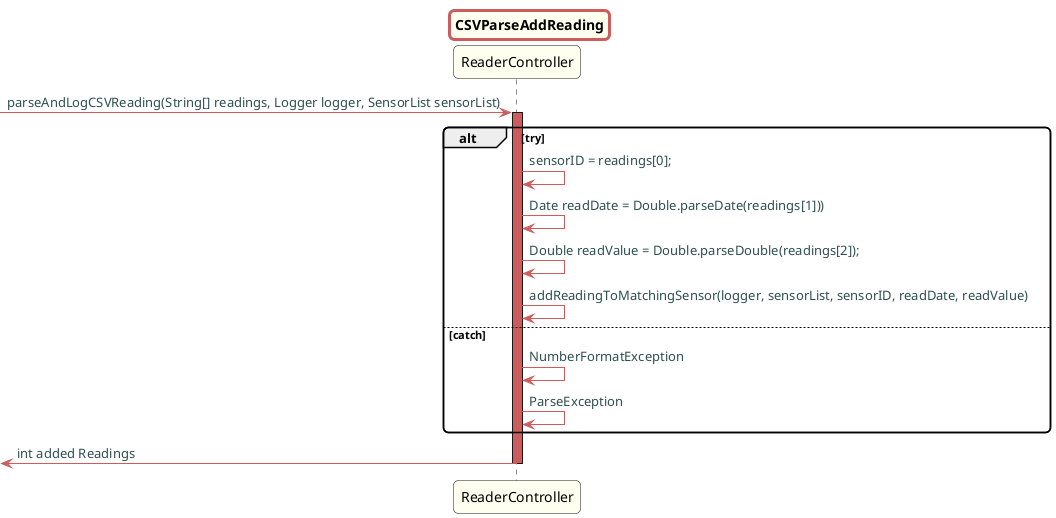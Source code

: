 @startuml

skinparam titleBorderRoundCorner 10
skinparam titleBorderThickness 3
skinparam titleBorderColor indianred
skinparam titleBackgroundColor ivory
skinparam FontName quicksand

skinparam actor {
 	BorderColor indianred
 	}

 skinparam sequence {
 	LifeLineBackgroundColor indianred
 	ParticipantBackgroundColor ivory
 }

 skinparam roundcorner 10

 skinparam component {
   arrowThickness 1
   ArrowFontName Verdana
   ArrowColor indianred
   ArrowFontColor darkslategrey
 }


title CSVParseAddReading
-> ReaderController: parseAndLogCSVReading(String[] readings, Logger logger, SensorList sensorList)
activate ReaderController

alt try

ReaderController -> ReaderController: sensorID = readings[0];
ReaderController -> ReaderController: Date readDate = Double.parseDate(readings[1]))
ReaderController -> ReaderController: Double readValue = Double.parseDouble(readings[2]);
ReaderController -> ReaderController: addReadingToMatchingSensor(logger, sensorList, sensorID, readDate, readValue)
else catch
ReaderController -> ReaderController: NumberFormatException
ReaderController -> ReaderController: ParseException
end
<- ReaderController: int added Readings
deactivate ReaderController

@enduml